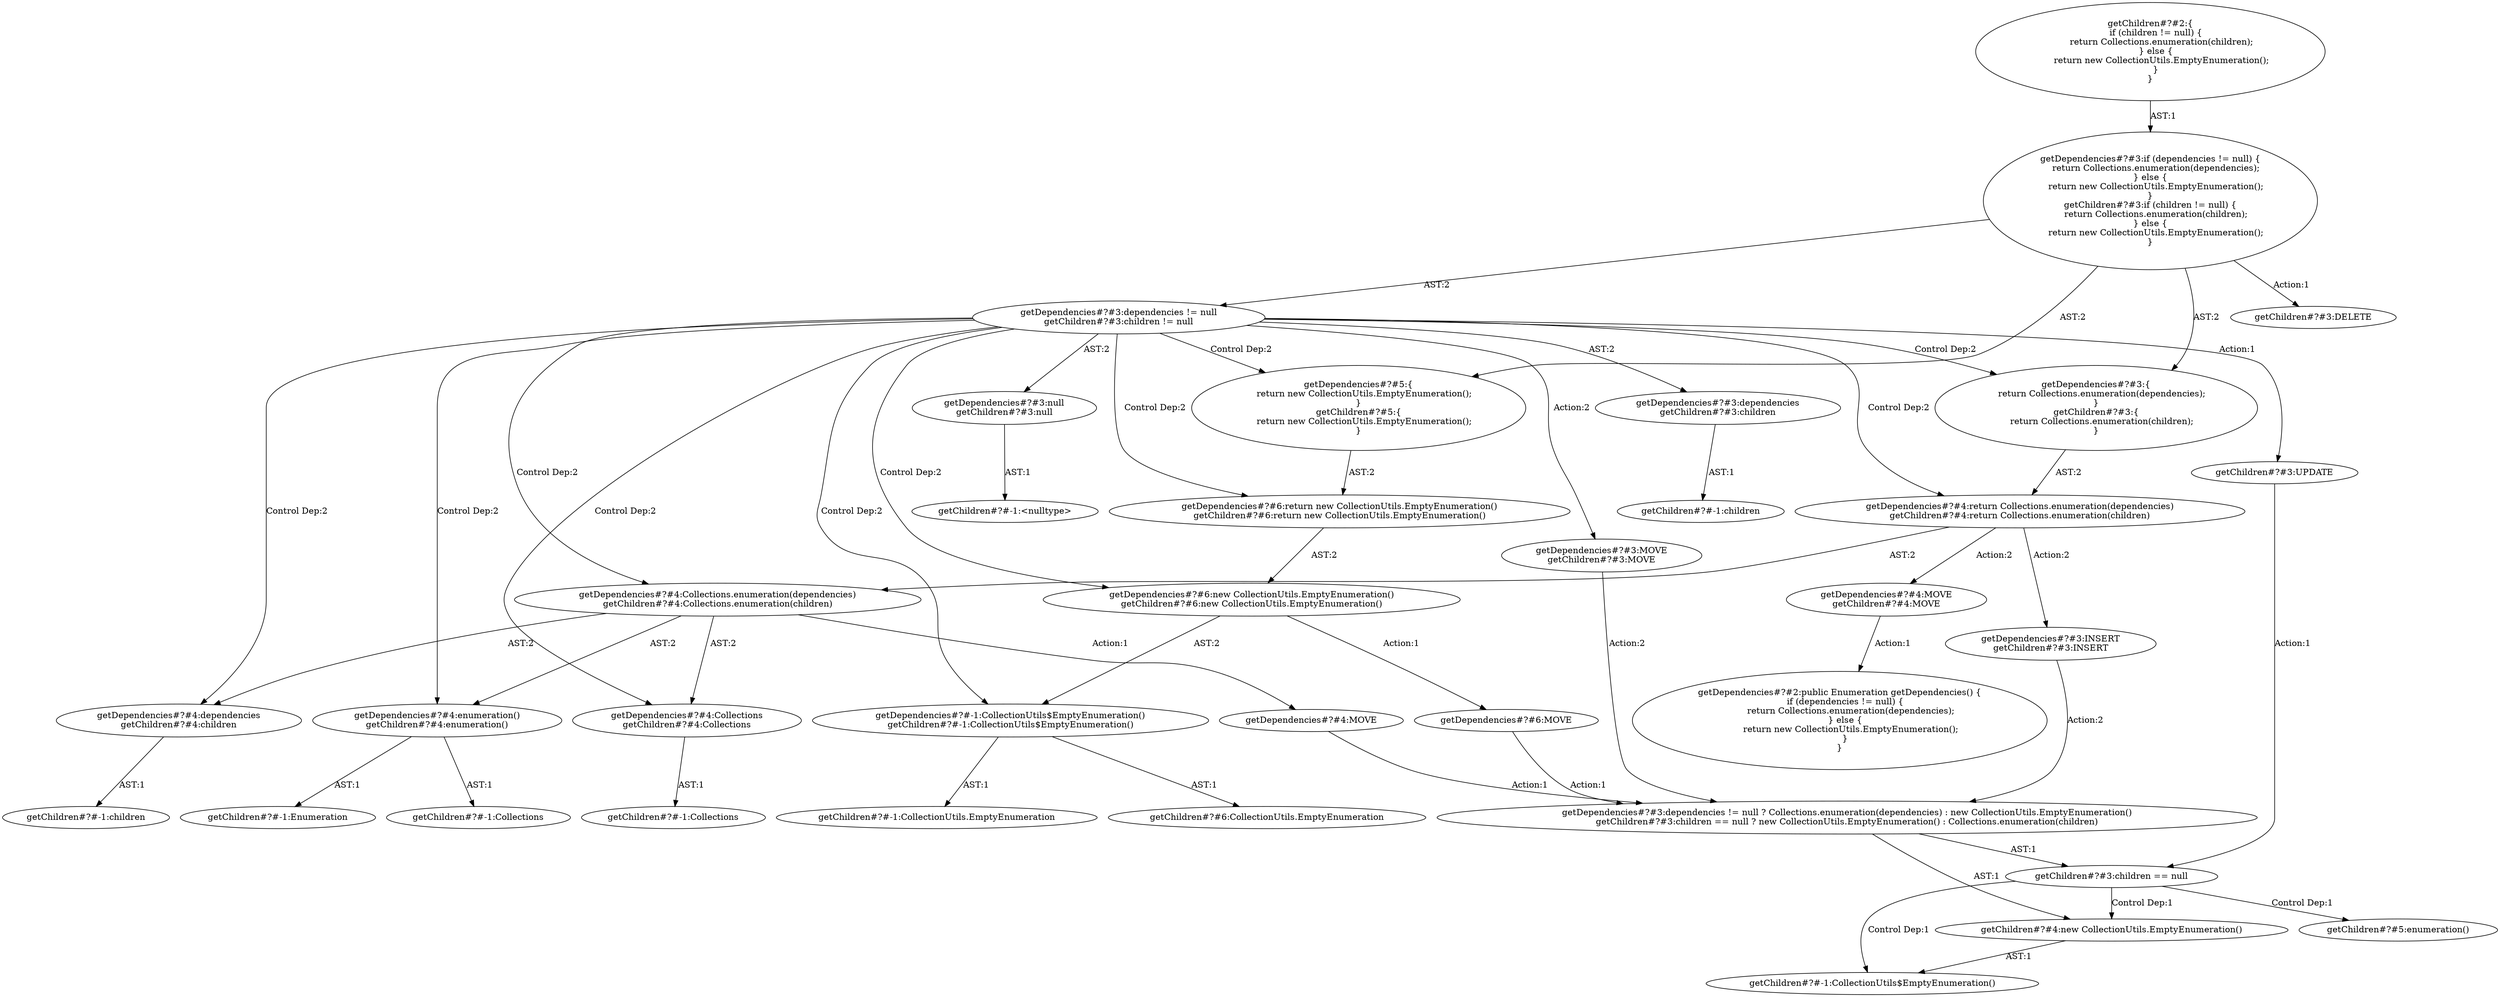 digraph "Pattern" {
0 [label="getDependencies#?#3:INSERT
getChildren#?#3:INSERT" shape=ellipse]
1 [label="getDependencies#?#4:return Collections.enumeration(dependencies)
getChildren#?#4:return Collections.enumeration(children)" shape=ellipse]
2 [label="getDependencies#?#3:dependencies != null
getChildren#?#3:children != null" shape=ellipse]
3 [label="getDependencies#?#3:if (dependencies != null) \{
    return Collections.enumeration(dependencies);
\} else \{
    return new CollectionUtils.EmptyEnumeration();
\}
getChildren#?#3:if (children != null) \{
    return Collections.enumeration(children);
\} else \{
    return new CollectionUtils.EmptyEnumeration();
\}" shape=ellipse]
4 [label="getDependencies#?#3:dependencies
getChildren#?#3:children" shape=ellipse]
5 [label="getDependencies#?#3:null
getChildren#?#3:null" shape=ellipse]
6 [label="getDependencies#?#3:\{
    return Collections.enumeration(dependencies);
\}
getChildren#?#3:\{
    return Collections.enumeration(children);
\}" shape=ellipse]
7 [label="getDependencies#?#4:Collections.enumeration(dependencies)
getChildren#?#4:Collections.enumeration(children)" shape=ellipse]
8 [label="getDependencies#?#4:enumeration()
getChildren#?#4:enumeration()" shape=ellipse]
9 [label="getDependencies#?#4:Collections
getChildren#?#4:Collections" shape=ellipse]
10 [label="getDependencies#?#4:dependencies
getChildren#?#4:children" shape=ellipse]
11 [label="getDependencies#?#5:\{
    return new CollectionUtils.EmptyEnumeration();
\}
getChildren#?#5:\{
    return new CollectionUtils.EmptyEnumeration();
\}" shape=ellipse]
12 [label="getDependencies#?#6:return new CollectionUtils.EmptyEnumeration()
getChildren#?#6:return new CollectionUtils.EmptyEnumeration()" shape=ellipse]
13 [label="getDependencies#?#6:new CollectionUtils.EmptyEnumeration()
getChildren#?#6:new CollectionUtils.EmptyEnumeration()" shape=ellipse]
14 [label="getDependencies#?#-1:CollectionUtils$EmptyEnumeration()
getChildren#?#-1:CollectionUtils$EmptyEnumeration()" shape=ellipse]
15 [label="getDependencies#?#3:MOVE
getChildren#?#3:MOVE" shape=ellipse]
16 [label="getDependencies#?#4:MOVE
getChildren#?#4:MOVE" shape=ellipse]
17 [label="getDependencies#?#2:public Enumeration getDependencies() \{
    if (dependencies != null) \{
        return Collections.enumeration(dependencies);
    \} else \{
        return new CollectionUtils.EmptyEnumeration();
    \}
\}" shape=ellipse]
18 [label="getDependencies#?#3:dependencies != null ? Collections.enumeration(dependencies) : new CollectionUtils.EmptyEnumeration()
getChildren#?#3:children == null ? new CollectionUtils.EmptyEnumeration() : Collections.enumeration(children)" shape=ellipse]
19 [label="getDependencies#?#4:MOVE" shape=ellipse]
20 [label="getDependencies#?#6:MOVE" shape=ellipse]
21 [label="getChildren#?#3:UPDATE" shape=ellipse]
22 [label="getChildren#?#-1:children" shape=ellipse]
23 [label="getChildren#?#-1:<nulltype>" shape=ellipse]
24 [label="getChildren#?#-1:Collections" shape=ellipse]
25 [label="getChildren#?#-1:CollectionUtils.EmptyEnumeration" shape=ellipse]
26 [label="getChildren#?#6:CollectionUtils.EmptyEnumeration" shape=ellipse]
27 [label="getChildren#?#-1:children" shape=ellipse]
28 [label="getChildren#?#3:children == null" shape=ellipse]
29 [label="getChildren#?#5:enumeration()" shape=ellipse]
30 [label="getChildren#?#4:new CollectionUtils.EmptyEnumeration()" shape=ellipse]
31 [label="getChildren#?#-1:CollectionUtils$EmptyEnumeration()" shape=ellipse]
32 [label="getChildren#?#-1:Enumeration" shape=ellipse]
33 [label="getChildren#?#2:\{
    if (children != null) \{
        return Collections.enumeration(children);
    \} else \{
        return new CollectionUtils.EmptyEnumeration();
    \}
\}" shape=ellipse]
34 [label="getChildren#?#3:DELETE" shape=ellipse]
35 [label="getChildren#?#-1:Collections" shape=ellipse]
0 -> 18 [label="Action:2"];
1 -> 0 [label="Action:2"];
1 -> 7 [label="AST:2"];
1 -> 16 [label="Action:2"];
2 -> 1 [label="Control Dep:2"];
2 -> 4 [label="AST:2"];
2 -> 5 [label="AST:2"];
2 -> 6 [label="Control Dep:2"];
2 -> 7 [label="Control Dep:2"];
2 -> 8 [label="Control Dep:2"];
2 -> 9 [label="Control Dep:2"];
2 -> 10 [label="Control Dep:2"];
2 -> 11 [label="Control Dep:2"];
2 -> 12 [label="Control Dep:2"];
2 -> 13 [label="Control Dep:2"];
2 -> 14 [label="Control Dep:2"];
2 -> 15 [label="Action:2"];
2 -> 21 [label="Action:1"];
3 -> 2 [label="AST:2"];
3 -> 6 [label="AST:2"];
3 -> 11 [label="AST:2"];
3 -> 34 [label="Action:1"];
4 -> 22 [label="AST:1"];
5 -> 23 [label="AST:1"];
6 -> 1 [label="AST:2"];
7 -> 9 [label="AST:2"];
7 -> 8 [label="AST:2"];
7 -> 10 [label="AST:2"];
7 -> 19 [label="Action:1"];
8 -> 32 [label="AST:1"];
8 -> 35 [label="AST:1"];
9 -> 24 [label="AST:1"];
10 -> 27 [label="AST:1"];
11 -> 12 [label="AST:2"];
12 -> 13 [label="AST:2"];
13 -> 14 [label="AST:2"];
13 -> 20 [label="Action:1"];
14 -> 25 [label="AST:1"];
14 -> 26 [label="AST:1"];
15 -> 18 [label="Action:2"];
16 -> 17 [label="Action:1"];
18 -> 28 [label="AST:1"];
18 -> 30 [label="AST:1"];
19 -> 18 [label="Action:1"];
20 -> 18 [label="Action:1"];
21 -> 28 [label="Action:1"];
28 -> 30 [label="Control Dep:1"];
28 -> 31 [label="Control Dep:1"];
28 -> 29 [label="Control Dep:1"];
30 -> 31 [label="AST:1"];
33 -> 3 [label="AST:1"];
}